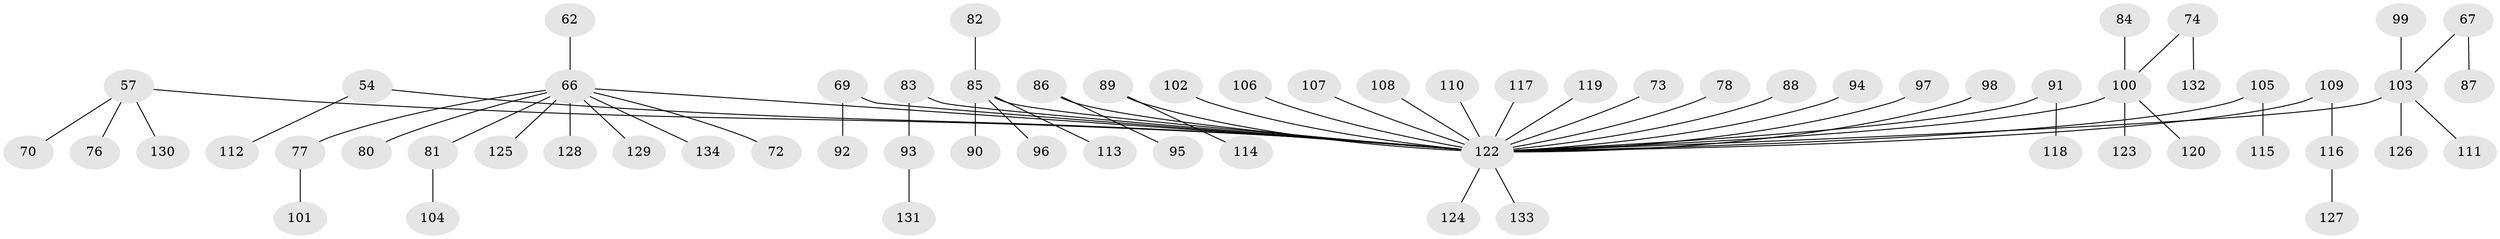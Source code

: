 // original degree distribution, {3: 0.11194029850746269, 4: 0.05970149253731343, 5: 0.06716417910447761, 6: 0.014925373134328358, 2: 0.23880597014925373, 1: 0.5074626865671642}
// Generated by graph-tools (version 1.1) at 2025/56/03/04/25 21:56:00]
// undirected, 67 vertices, 66 edges
graph export_dot {
graph [start="1"]
  node [color=gray90,style=filled];
  54;
  57;
  62;
  66 [super="+48+25+58"];
  67 [super="+65"];
  69;
  70;
  72;
  73;
  74;
  76;
  77;
  78;
  80;
  81;
  82;
  83 [super="+61"];
  84;
  85 [super="+33+40"];
  86;
  87;
  88;
  89;
  90;
  91;
  92;
  93;
  94;
  95;
  96;
  97;
  98;
  99;
  100 [super="+10"];
  101;
  102;
  103 [super="+37+71"];
  104;
  105;
  106;
  107;
  108;
  109;
  110;
  111;
  112;
  113 [super="+14+38"];
  114;
  115;
  116;
  117;
  118;
  119;
  120;
  122 [super="+21+39+49+36+41+46+52+79+121+45+47+63+53"];
  123;
  124;
  125;
  126;
  127;
  128;
  129;
  130;
  131;
  132;
  133;
  134;
  54 -- 112;
  54 -- 122;
  57 -- 70;
  57 -- 76;
  57 -- 130;
  57 -- 122;
  62 -- 66;
  66 -- 77;
  66 -- 128;
  66 -- 134;
  66 -- 80;
  66 -- 81;
  66 -- 72;
  66 -- 129;
  66 -- 125;
  66 -- 122;
  67 -- 103;
  67 -- 87;
  69 -- 92;
  69 -- 122;
  73 -- 122;
  74 -- 132;
  74 -- 100;
  77 -- 101;
  78 -- 122;
  81 -- 104;
  82 -- 85;
  83 -- 93;
  83 -- 122;
  84 -- 100;
  85 -- 90;
  85 -- 96;
  85 -- 113;
  85 -- 122;
  86 -- 95;
  86 -- 122;
  88 -- 122;
  89 -- 114;
  89 -- 122;
  91 -- 118;
  91 -- 122;
  93 -- 131;
  94 -- 122;
  97 -- 122;
  98 -- 122;
  99 -- 103;
  100 -- 120;
  100 -- 123;
  100 -- 122;
  102 -- 122;
  103 -- 126;
  103 -- 111;
  103 -- 122;
  105 -- 115;
  105 -- 122;
  106 -- 122;
  107 -- 122;
  108 -- 122;
  109 -- 116;
  109 -- 122;
  110 -- 122;
  116 -- 127;
  117 -- 122;
  119 -- 122;
  122 -- 124;
  122 -- 133;
}
